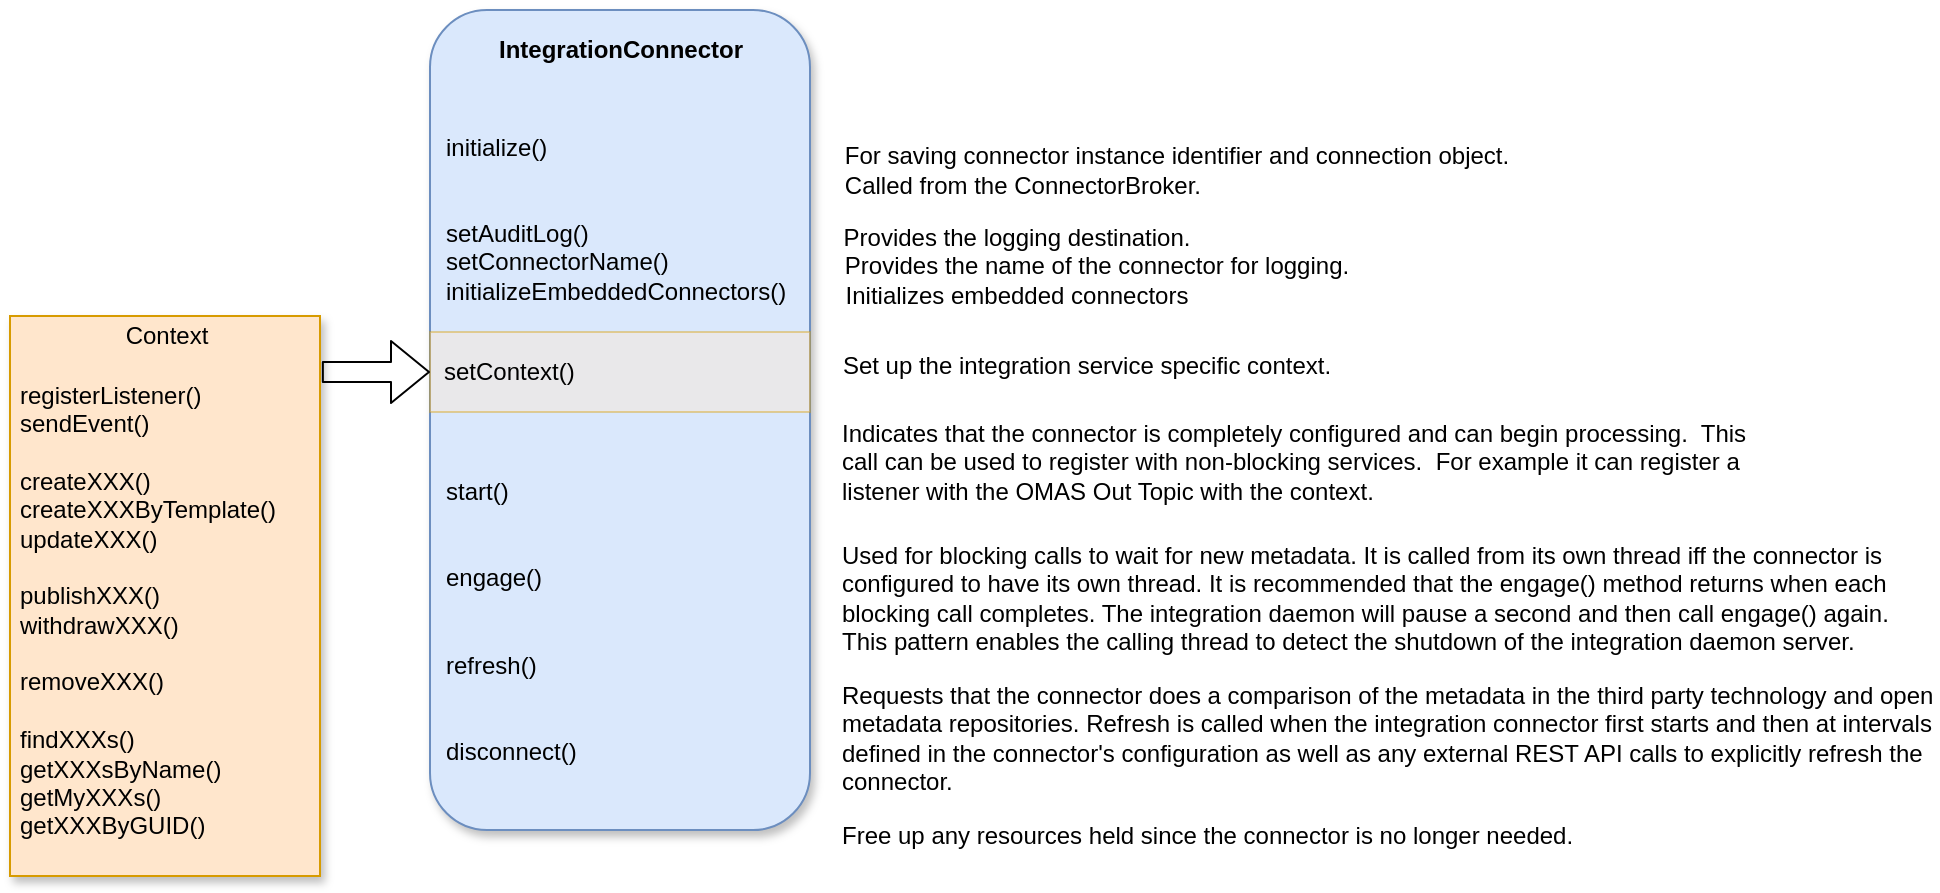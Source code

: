 <mxfile version="23.0.2" type="device" pages="5">
  <diagram id="64aDKeuYOhuSxBOflMIt" name="integration-connector">
    <mxGraphModel dx="1242" dy="823" grid="1" gridSize="10" guides="1" tooltips="1" connect="1" arrows="1" fold="1" page="1" pageScale="1" pageWidth="1169" pageHeight="827" math="0" shadow="0">
      <root>
        <mxCell id="YQMm9Tc21oN1GBCdeoTT-0" />
        <mxCell id="YQMm9Tc21oN1GBCdeoTT-1" parent="YQMm9Tc21oN1GBCdeoTT-0" />
        <mxCell id="YQMm9Tc21oN1GBCdeoTT-2" value="&lt;br&gt;&lt;br&gt;initialize()&lt;br&gt;&lt;br&gt;&lt;br&gt;setAuditLog()&lt;br&gt;setConnectorName()&lt;br&gt;initializeEmbeddedConnectors()&lt;br&gt;&lt;br&gt;&lt;br&gt;&lt;br&gt;&lt;br&gt;&lt;br&gt;&lt;br&gt;start()&lt;br&gt;&lt;br&gt;&lt;br&gt;engage()&lt;br&gt;&lt;br&gt;&lt;br&gt;refresh()&lt;br&gt;&lt;br&gt;&lt;br&gt;disconnect()" style="rounded=1;whiteSpace=wrap;html=1;align=left;perimeterSpacing=0;spacingLeft=6;fillColor=#dae8fc;strokeColor=#6c8ebf;shadow=1;" parent="YQMm9Tc21oN1GBCdeoTT-1" vertex="1">
          <mxGeometry x="240" y="120" width="190" height="410" as="geometry" />
        </mxCell>
        <mxCell id="YQMm9Tc21oN1GBCdeoTT-3" value="&lt;b&gt;IntegrationConnector&lt;/b&gt;" style="text;html=1;align=center;verticalAlign=middle;resizable=0;points=[];autosize=1;" parent="YQMm9Tc21oN1GBCdeoTT-1" vertex="1">
          <mxGeometry x="265" y="130" width="140" height="20" as="geometry" />
        </mxCell>
        <mxCell id="YQMm9Tc21oN1GBCdeoTT-6" value="Indicates that the connector is completely configured and can begin processing.&amp;nbsp; This call can be used to register with non-blocking services.&amp;nbsp; For example it can register a listener with the OMAS Out Topic with the context." style="text;whiteSpace=wrap;html=1;" parent="YQMm9Tc21oN1GBCdeoTT-1" vertex="1">
          <mxGeometry x="444" y="318" width="470" height="40" as="geometry" />
        </mxCell>
        <mxCell id="YQMm9Tc21oN1GBCdeoTT-7" value="For saving connector instance identifier and connection object.&lt;br&gt;&lt;div style=&quot;text-align: left&quot;&gt;&lt;span&gt;Called from the ConnectorBroker.&lt;/span&gt;&lt;/div&gt;" style="text;html=1;align=center;verticalAlign=middle;resizable=0;points=[];autosize=1;" parent="YQMm9Tc21oN1GBCdeoTT-1" vertex="1">
          <mxGeometry x="438" y="185" width="350" height="30" as="geometry" />
        </mxCell>
        <mxCell id="YQMm9Tc21oN1GBCdeoTT-8" value="Provides the logging destination." style="text;html=1;align=center;verticalAlign=middle;resizable=0;points=[];autosize=1;" parent="YQMm9Tc21oN1GBCdeoTT-1" vertex="1">
          <mxGeometry x="438" y="224" width="190" height="20" as="geometry" />
        </mxCell>
        <mxCell id="YQMm9Tc21oN1GBCdeoTT-9" value="Provides the name of the connector for logging." style="text;html=1;align=center;verticalAlign=middle;resizable=0;points=[];autosize=1;" parent="YQMm9Tc21oN1GBCdeoTT-1" vertex="1">
          <mxGeometry x="438" y="238" width="270" height="20" as="geometry" />
        </mxCell>
        <mxCell id="YQMm9Tc21oN1GBCdeoTT-11" value="Used for blocking calls to wait for new metadata.  It is called from its own thread iff the connector is configured to have its own thread.  It is recommended that the engage() method returns when each blocking call completes.  The integration daemon will pause a second and then call engage() again.  This pattern enables the calling thread to detect the shutdown of the integration daemon server." style="text;whiteSpace=wrap;html=1;" parent="YQMm9Tc21oN1GBCdeoTT-1" vertex="1">
          <mxGeometry x="444" y="379" width="550" height="70" as="geometry" />
        </mxCell>
        <mxCell id="YQMm9Tc21oN1GBCdeoTT-12" value="Free up any resources held since the connector is no longer needed." style="text;whiteSpace=wrap;html=1;" parent="YQMm9Tc21oN1GBCdeoTT-1" vertex="1">
          <mxGeometry x="444" y="519" width="400" height="30" as="geometry" />
        </mxCell>
        <mxCell id="YQMm9Tc21oN1GBCdeoTT-14" value="Requests that the connector does a comparison of the metadata in the third party technology and open metadata repositories. Refresh is called when the integration connector first starts and then at intervals defined in the connector&#39;s configuration as well as any external REST API calls to explicitly refresh the connector." style="text;whiteSpace=wrap;html=1;" parent="YQMm9Tc21oN1GBCdeoTT-1" vertex="1">
          <mxGeometry x="444" y="449" width="550" height="70" as="geometry" />
        </mxCell>
        <mxCell id="YQMm9Tc21oN1GBCdeoTT-15" value="Set up the integration service specific context." style="text;html=1;align=center;verticalAlign=middle;resizable=0;points=[];autosize=1;" parent="YQMm9Tc21oN1GBCdeoTT-1" vertex="1">
          <mxGeometry x="438" y="288" width="260" height="20" as="geometry" />
        </mxCell>
        <mxCell id="YQMm9Tc21oN1GBCdeoTT-16" value="setContext()" style="rounded=0;whiteSpace=wrap;html=1;fillColor=#ffe6cc;strokeColor=#d79b00;opacity=40;align=left;spacingLeft=5;" parent="YQMm9Tc21oN1GBCdeoTT-1" vertex="1">
          <mxGeometry x="240" y="281" width="190" height="40" as="geometry" />
        </mxCell>
        <mxCell id="YQMm9Tc21oN1GBCdeoTT-17" value="&lt;br&gt;registerListener()&lt;br&gt;sendEvent()&lt;br&gt;&lt;br&gt;createXXX()&lt;br&gt;createXXXByTemplate()&lt;br&gt;updateXXX()&lt;br&gt;&lt;br&gt;publishXXX()&lt;br&gt;withdrawXXX()&lt;br&gt;&lt;br&gt;removeXXX()&lt;br&gt;&lt;br&gt;findXXXs()&lt;br&gt;getXXXsByName()&lt;br&gt;getMyXXXs()&lt;br&gt;getXXXByGUID()" style="whiteSpace=wrap;html=1;align=left;fillColor=#ffe6cc;strokeColor=#d79b00;spacingLeft=3;shadow=1;" parent="YQMm9Tc21oN1GBCdeoTT-1" vertex="1">
          <mxGeometry x="30" y="273" width="155" height="280" as="geometry" />
        </mxCell>
        <mxCell id="NjhM_B7wD2fwzGD4Wnjn-0" value="Context" style="text;html=1;align=center;verticalAlign=middle;resizable=0;points=[];autosize=1;" parent="YQMm9Tc21oN1GBCdeoTT-1" vertex="1">
          <mxGeometry x="77.5" y="273" width="60" height="20" as="geometry" />
        </mxCell>
        <mxCell id="NjhM_B7wD2fwzGD4Wnjn-1" value="" style="shape=flexArrow;endArrow=classic;html=1;exitX=1.006;exitY=0.1;exitDx=0;exitDy=0;exitPerimeter=0;entryX=0;entryY=0.5;entryDx=0;entryDy=0;" parent="YQMm9Tc21oN1GBCdeoTT-1" source="YQMm9Tc21oN1GBCdeoTT-17" target="YQMm9Tc21oN1GBCdeoTT-16" edge="1">
          <mxGeometry width="50" height="50" relative="1" as="geometry">
            <mxPoint x="410" y="523" as="sourcePoint" />
            <mxPoint x="460" y="473" as="targetPoint" />
          </mxGeometry>
        </mxCell>
        <mxCell id="TD823NDiEud7Kh6_wdNZ-0" value="Initializes embedded connectors" style="text;html=1;align=center;verticalAlign=middle;resizable=0;points=[];autosize=1;" parent="YQMm9Tc21oN1GBCdeoTT-1" vertex="1">
          <mxGeometry x="438" y="253" width="190" height="20" as="geometry" />
        </mxCell>
      </root>
    </mxGraphModel>
  </diagram>
  <diagram id="_wFo67S1BkegfWECctjt" name="triggers">
    <mxGraphModel dx="1242" dy="823" grid="1" gridSize="10" guides="1" tooltips="1" connect="1" arrows="1" fold="1" page="1" pageScale="1" pageWidth="827" pageHeight="1169" math="0" shadow="0">
      <root>
        <mxCell id="nCIwcktfopYEeBUSfKqR-0" />
        <mxCell id="nCIwcktfopYEeBUSfKqR-1" parent="nCIwcktfopYEeBUSfKqR-0" />
        <mxCell id="nCIwcktfopYEeBUSfKqR-5" value="" style="edgeStyle=orthogonalEdgeStyle;rounded=0;orthogonalLoop=1;jettySize=auto;html=1;fillColor=#dae8fc;strokeColor=#6c8ebf;" parent="nCIwcktfopYEeBUSfKqR-1" source="nCIwcktfopYEeBUSfKqR-2" target="nCIwcktfopYEeBUSfKqR-4" edge="1">
          <mxGeometry relative="1" as="geometry" />
        </mxCell>
        <mxCell id="9Datq7JUQwxEr3rtLRhj-16" style="edgeStyle=orthogonalEdgeStyle;rounded=0;orthogonalLoop=1;jettySize=auto;html=1;exitX=0.75;exitY=1;exitDx=0;exitDy=0;entryX=0;entryY=0.5;entryDx=0;entryDy=0;fillColor=#dae8fc;strokeColor=#6c8ebf;" parent="nCIwcktfopYEeBUSfKqR-1" source="nCIwcktfopYEeBUSfKqR-2" target="nCIwcktfopYEeBUSfKqR-6" edge="1">
          <mxGeometry relative="1" as="geometry" />
        </mxCell>
        <mxCell id="nCIwcktfopYEeBUSfKqR-2" value="Connection" style="rounded=0;whiteSpace=wrap;html=1;fillColor=#dae8fc;strokeColor=#6c8ebf;" parent="nCIwcktfopYEeBUSfKqR-1" vertex="1">
          <mxGeometry x="160" y="130" width="120" height="60" as="geometry" />
        </mxCell>
        <mxCell id="nCIwcktfopYEeBUSfKqR-4" value="ConnectorType" style="rounded=0;whiteSpace=wrap;html=1;fillColor=#dae8fc;strokeColor=#6c8ebf;" parent="nCIwcktfopYEeBUSfKqR-1" vertex="1">
          <mxGeometry x="350" y="130" width="120" height="60" as="geometry" />
        </mxCell>
        <mxCell id="nCIwcktfopYEeBUSfKqR-6" value="Endpoint" style="rounded=0;whiteSpace=wrap;html=1;fillColor=#dae8fc;strokeColor=#6c8ebf;" parent="nCIwcktfopYEeBUSfKqR-1" vertex="1">
          <mxGeometry x="350" y="220" width="120" height="60" as="geometry" />
        </mxCell>
        <mxCell id="nCIwcktfopYEeBUSfKqR-8" value="Implementation of the&lt;br&gt;integration connector" style="text;html=1;align=center;verticalAlign=middle;resizable=0;points=[];autosize=1;strokeColor=none;" parent="nCIwcktfopYEeBUSfKqR-1" vertex="1">
          <mxGeometry x="480" y="145" width="130" height="30" as="geometry" />
        </mxCell>
        <mxCell id="nCIwcktfopYEeBUSfKqR-9" value="Location of the system&lt;br&gt;to catalog" style="text;html=1;align=center;verticalAlign=middle;resizable=0;points=[];autosize=1;strokeColor=none;" parent="nCIwcktfopYEeBUSfKqR-1" vertex="1">
          <mxGeometry x="475" y="230" width="140" height="30" as="geometry" />
        </mxCell>
        <mxCell id="nCIwcktfopYEeBUSfKqR-10" value="" style="edgeStyle=orthogonalEdgeStyle;rounded=0;orthogonalLoop=1;jettySize=auto;html=1;fillColor=#dae8fc;strokeColor=#6c8ebf;" parent="nCIwcktfopYEeBUSfKqR-1" source="nCIwcktfopYEeBUSfKqR-12" target="nCIwcktfopYEeBUSfKqR-13" edge="1">
          <mxGeometry relative="1" as="geometry" />
        </mxCell>
        <mxCell id="nCIwcktfopYEeBUSfKqR-12" value="Connection" style="rounded=0;whiteSpace=wrap;html=1;fillColor=#dae8fc;strokeColor=#6c8ebf;" parent="nCIwcktfopYEeBUSfKqR-1" vertex="1">
          <mxGeometry x="155" y="380" width="120" height="60" as="geometry" />
        </mxCell>
        <mxCell id="nCIwcktfopYEeBUSfKqR-13" value="ConnectorType" style="rounded=0;whiteSpace=wrap;html=1;fillColor=#dae8fc;strokeColor=#6c8ebf;" parent="nCIwcktfopYEeBUSfKqR-1" vertex="1">
          <mxGeometry x="345" y="380" width="120" height="60" as="geometry" />
        </mxCell>
        <mxCell id="nCIwcktfopYEeBUSfKqR-15" value="Implementation of the&lt;br&gt;integration connector" style="text;html=1;align=center;verticalAlign=middle;resizable=0;points=[];autosize=1;strokeColor=none;" parent="nCIwcktfopYEeBUSfKqR-1" vertex="1">
          <mxGeometry x="475" y="395" width="130" height="30" as="geometry" />
        </mxCell>
        <mxCell id="nCIwcktfopYEeBUSfKqR-17" value="Location is determined from the endpoints that are stored in open metadata.&lt;br&gt;&lt;br&gt;The connector registers a listener with the context and it listens for events&lt;br&gt;relating to endpoint of the appropriate values." style="text;html=1;align=center;verticalAlign=middle;resizable=0;points=[];autosize=1;strokeColor=none;" parent="nCIwcktfopYEeBUSfKqR-1" vertex="1">
          <mxGeometry x="160" y="470" width="420" height="60" as="geometry" />
        </mxCell>
        <mxCell id="nCIwcktfopYEeBUSfKqR-18" value="Two approaches to designing the connections for an integration connector&amp;nbsp;" style="text;html=1;align=center;verticalAlign=middle;resizable=0;points=[];autosize=1;strokeColor=none;" parent="nCIwcktfopYEeBUSfKqR-1" vertex="1">
          <mxGeometry x="120" y="50" width="410" height="20" as="geometry" />
        </mxCell>
        <mxCell id="nCIwcktfopYEeBUSfKqR-19" value="An integration connector can choose to support one of these patterns or switch&lt;br&gt;dynamically depending on the presence of the endpoint in the connector&#39;s configuration.&amp;nbsp;" style="text;html=1;align=center;verticalAlign=middle;resizable=0;points=[];autosize=1;strokeColor=none;" parent="nCIwcktfopYEeBUSfKqR-1" vertex="1">
          <mxGeometry x="160" y="585" width="490" height="30" as="geometry" />
        </mxCell>
        <mxCell id="nCIwcktfopYEeBUSfKqR-20" value="Used for a dedicated connector to a specific&lt;br&gt;third party technology deployment." style="text;html=1;align=center;verticalAlign=middle;resizable=0;points=[];autosize=1;strokeColor=none;" parent="nCIwcktfopYEeBUSfKqR-1" vertex="1">
          <mxGeometry x="690" y="145" width="250" height="30" as="geometry" />
        </mxCell>
        <mxCell id="nCIwcktfopYEeBUSfKqR-21" value="Used to catalog all instances&lt;br&gt;of a particular type of technology" style="text;html=1;align=center;verticalAlign=middle;resizable=0;points=[];autosize=1;strokeColor=none;" parent="nCIwcktfopYEeBUSfKqR-1" vertex="1">
          <mxGeometry x="710" y="395" width="190" height="30" as="geometry" />
        </mxCell>
        <mxCell id="YG-GUabA965zJLkEspPO-0" value="or both" style="text;html=1;align=center;verticalAlign=middle;resizable=0;points=[];autosize=1;strokeColor=none;fillColor=none;" parent="nCIwcktfopYEeBUSfKqR-1" vertex="1">
          <mxGeometry x="345" y="660" width="50" height="20" as="geometry" />
        </mxCell>
        <mxCell id="9Datq7JUQwxEr3rtLRhj-0" value="" style="edgeStyle=orthogonalEdgeStyle;rounded=0;orthogonalLoop=1;jettySize=auto;html=1;fillColor=#dae8fc;strokeColor=#6c8ebf;" parent="nCIwcktfopYEeBUSfKqR-1" source="9Datq7JUQwxEr3rtLRhj-2" target="9Datq7JUQwxEr3rtLRhj-3" edge="1">
          <mxGeometry relative="1" as="geometry" />
        </mxCell>
        <mxCell id="9Datq7JUQwxEr3rtLRhj-13" style="edgeStyle=orthogonalEdgeStyle;rounded=0;orthogonalLoop=1;jettySize=auto;html=1;exitX=0.5;exitY=1;exitDx=0;exitDy=0;entryX=0;entryY=0.5;entryDx=0;entryDy=0;fillColor=#dae8fc;strokeColor=#6c8ebf;" parent="nCIwcktfopYEeBUSfKqR-1" source="9Datq7JUQwxEr3rtLRhj-2" target="9Datq7JUQwxEr3rtLRhj-5" edge="1">
          <mxGeometry relative="1" as="geometry" />
        </mxCell>
        <mxCell id="9Datq7JUQwxEr3rtLRhj-2" value="VirtualConnection" style="rounded=0;whiteSpace=wrap;html=1;fillColor=#dae8fc;strokeColor=#6c8ebf;" parent="nCIwcktfopYEeBUSfKqR-1" vertex="1">
          <mxGeometry x="150" y="730" width="120" height="60" as="geometry" />
        </mxCell>
        <mxCell id="9Datq7JUQwxEr3rtLRhj-3" value="ConnectorType" style="rounded=0;whiteSpace=wrap;html=1;fillColor=#dae8fc;strokeColor=#6c8ebf;" parent="nCIwcktfopYEeBUSfKqR-1" vertex="1">
          <mxGeometry x="340" y="730" width="120" height="60" as="geometry" />
        </mxCell>
        <mxCell id="9Datq7JUQwxEr3rtLRhj-7" style="edgeStyle=orthogonalEdgeStyle;rounded=0;orthogonalLoop=1;jettySize=auto;html=1;exitX=0.5;exitY=1;exitDx=0;exitDy=0;entryX=0;entryY=0.5;entryDx=0;entryDy=0;fillColor=#dae8fc;strokeColor=#6c8ebf;" parent="nCIwcktfopYEeBUSfKqR-1" source="9Datq7JUQwxEr3rtLRhj-5" target="9Datq7JUQwxEr3rtLRhj-6" edge="1">
          <mxGeometry relative="1" as="geometry" />
        </mxCell>
        <mxCell id="9Datq7JUQwxEr3rtLRhj-11" style="edgeStyle=orthogonalEdgeStyle;rounded=0;orthogonalLoop=1;jettySize=auto;html=1;entryX=0;entryY=0.5;entryDx=0;entryDy=0;dashed=1;fillColor=#dae8fc;strokeColor=#6c8ebf;" parent="nCIwcktfopYEeBUSfKqR-1" source="9Datq7JUQwxEr3rtLRhj-5" target="9Datq7JUQwxEr3rtLRhj-10" edge="1">
          <mxGeometry relative="1" as="geometry" />
        </mxCell>
        <mxCell id="9Datq7JUQwxEr3rtLRhj-5" value="Embedded&lt;br&gt;Connections" style="rounded=0;whiteSpace=wrap;html=1;fillColor=#dae8fc;strokeColor=#6c8ebf;" parent="nCIwcktfopYEeBUSfKqR-1" vertex="1">
          <mxGeometry x="340" y="820" width="120" height="60" as="geometry" />
        </mxCell>
        <mxCell id="9Datq7JUQwxEr3rtLRhj-8" style="edgeStyle=orthogonalEdgeStyle;rounded=0;orthogonalLoop=1;jettySize=auto;html=1;dashed=1;fillColor=#dae8fc;strokeColor=#6c8ebf;" parent="nCIwcktfopYEeBUSfKqR-1" source="9Datq7JUQwxEr3rtLRhj-6" edge="1">
          <mxGeometry relative="1" as="geometry">
            <mxPoint x="630" y="950" as="targetPoint" />
          </mxGeometry>
        </mxCell>
        <mxCell id="9Datq7JUQwxEr3rtLRhj-6" value="Connection" style="rounded=0;whiteSpace=wrap;html=1;fillColor=#dae8fc;strokeColor=#6c8ebf;" parent="nCIwcktfopYEeBUSfKqR-1" vertex="1">
          <mxGeometry x="460" y="920" width="120" height="60" as="geometry" />
        </mxCell>
        <mxCell id="9Datq7JUQwxEr3rtLRhj-9" style="edgeStyle=orthogonalEdgeStyle;rounded=0;orthogonalLoop=1;jettySize=auto;html=1;dashed=1;fillColor=#dae8fc;strokeColor=#6c8ebf;" parent="nCIwcktfopYEeBUSfKqR-1" source="9Datq7JUQwxEr3rtLRhj-10" edge="1">
          <mxGeometry relative="1" as="geometry">
            <mxPoint x="630" y="1030" as="targetPoint" />
          </mxGeometry>
        </mxCell>
        <mxCell id="9Datq7JUQwxEr3rtLRhj-10" value="Connection" style="rounded=0;whiteSpace=wrap;html=1;fillColor=#dae8fc;strokeColor=#6c8ebf;" parent="nCIwcktfopYEeBUSfKqR-1" vertex="1">
          <mxGeometry x="460" y="1000" width="120" height="60" as="geometry" />
        </mxCell>
        <mxCell id="9Datq7JUQwxEr3rtLRhj-17" value="Implementation of the&lt;br&gt;integration connector" style="text;html=1;align=center;verticalAlign=middle;resizable=0;points=[];autosize=1;strokeColor=none;" parent="nCIwcktfopYEeBUSfKqR-1" vertex="1">
          <mxGeometry x="485" y="740" width="130" height="30" as="geometry" />
        </mxCell>
        <mxCell id="9Datq7JUQwxEr3rtLRhj-18" value="Connection for&lt;br&gt;third party technology" style="text;html=1;align=left;verticalAlign=middle;resizable=0;points=[];autosize=1;strokeColor=none;" parent="nCIwcktfopYEeBUSfKqR-1" vertex="1">
          <mxGeometry x="650" y="935" width="130" height="30" as="geometry" />
        </mxCell>
        <mxCell id="9Datq7JUQwxEr3rtLRhj-19" value="Connection for&lt;br&gt;third party technology" style="text;html=1;align=left;verticalAlign=middle;resizable=0;points=[];autosize=1;strokeColor=none;" parent="nCIwcktfopYEeBUSfKqR-1" vertex="1">
          <mxGeometry x="650" y="1015" width="130" height="30" as="geometry" />
        </mxCell>
      </root>
    </mxGraphModel>
  </diagram>
  <diagram id="1xcrWiGMLWpjkEZGx5wN" name="testing">
    <mxGraphModel dx="1242" dy="823" grid="1" gridSize="10" guides="1" tooltips="1" connect="1" arrows="1" fold="1" page="1" pageScale="1" pageWidth="827" pageHeight="1169" math="0" shadow="0">
      <root>
        <mxCell id="-SMCdCPPHjNISm7qPnxs-0" />
        <mxCell id="-SMCdCPPHjNISm7qPnxs-1" parent="-SMCdCPPHjNISm7qPnxs-0" />
        <mxCell id="-SMCdCPPHjNISm7qPnxs-2" value="OMAG Server Platform" style="rounded=0;whiteSpace=wrap;html=1;verticalAlign=top;fillColor=#dae8fc;strokeColor=#6c8ebf;" parent="-SMCdCPPHjNISm7qPnxs-1" vertex="1">
          <mxGeometry x="310" y="130" width="530" height="250" as="geometry" />
        </mxCell>
        <mxCell id="-SMCdCPPHjNISm7qPnxs-4" value="Metadata Access Store" style="rounded=0;whiteSpace=wrap;html=1;fillColor=#ffe6cc;strokeColor=#d79b00;verticalAlign=top;" parent="-SMCdCPPHjNISm7qPnxs-1" vertex="1">
          <mxGeometry x="667" y="171.5" width="160" height="185" as="geometry" />
        </mxCell>
        <mxCell id="-SMCdCPPHjNISm7qPnxs-5" value="Integration Daemon" style="rounded=0;whiteSpace=wrap;html=1;fillColor=#ffe6cc;strokeColor=#d79b00;verticalAlign=top;" parent="-SMCdCPPHjNISm7qPnxs-1" vertex="1">
          <mxGeometry x="330" y="170" width="231" height="198" as="geometry" />
        </mxCell>
        <mxCell id="-SMCdCPPHjNISm7qPnxs-7" value="Integration Service" style="rounded=0;whiteSpace=wrap;html=1;verticalAlign=top;fillColor=#d5e8d4;strokeColor=#82b366;" parent="-SMCdCPPHjNISm7qPnxs-1" vertex="1">
          <mxGeometry x="349" y="210" width="201" height="140" as="geometry" />
        </mxCell>
        <mxCell id="-SMCdCPPHjNISm7qPnxs-26" style="edgeStyle=orthogonalEdgeStyle;rounded=0;orthogonalLoop=1;jettySize=auto;html=1;exitX=0;exitY=0.75;exitDx=0;exitDy=0;entryX=0.75;entryY=0;entryDx=0;entryDy=0;" parent="-SMCdCPPHjNISm7qPnxs-1" source="-SMCdCPPHjNISm7qPnxs-9" target="-SMCdCPPHjNISm7qPnxs-25" edge="1">
          <mxGeometry relative="1" as="geometry" />
        </mxCell>
        <mxCell id="-SMCdCPPHjNISm7qPnxs-9" value="Partner OMAS" style="rounded=0;whiteSpace=wrap;html=1;fillColor=#d5e8d4;strokeColor=#82b366;" parent="-SMCdCPPHjNISm7qPnxs-1" vertex="1">
          <mxGeometry x="687" y="201.5" width="120" height="60" as="geometry" />
        </mxCell>
        <mxCell id="-SMCdCPPHjNISm7qPnxs-10" style="edgeStyle=orthogonalEdgeStyle;rounded=0;orthogonalLoop=1;jettySize=auto;html=1;exitX=0.5;exitY=0;exitDx=0;exitDy=0;entryX=0.5;entryY=1;entryDx=0;entryDy=0;" parent="-SMCdCPPHjNISm7qPnxs-1" source="-SMCdCPPHjNISm7qPnxs-11" target="-SMCdCPPHjNISm7qPnxs-9" edge="1">
          <mxGeometry relative="1" as="geometry" />
        </mxCell>
        <mxCell id="-SMCdCPPHjNISm7qPnxs-35" style="edgeStyle=orthogonalEdgeStyle;rounded=0;orthogonalLoop=1;jettySize=auto;html=1;startArrow=classic;startFill=1;" parent="-SMCdCPPHjNISm7qPnxs-1" source="-SMCdCPPHjNISm7qPnxs-11" target="-SMCdCPPHjNISm7qPnxs-34" edge="1">
          <mxGeometry relative="1" as="geometry" />
        </mxCell>
        <mxCell id="-SMCdCPPHjNISm7qPnxs-11" value="OMRS" style="rounded=0;whiteSpace=wrap;html=1;fillColor=#d5e8d4;strokeColor=#82b366;" parent="-SMCdCPPHjNISm7qPnxs-1" vertex="1">
          <mxGeometry x="687" y="286.5" width="120" height="60" as="geometry" />
        </mxCell>
        <mxCell id="-SMCdCPPHjNISm7qPnxs-27" style="edgeStyle=orthogonalEdgeStyle;rounded=0;orthogonalLoop=1;jettySize=auto;html=1;exitX=1;exitY=0.25;exitDx=0;exitDy=0;entryX=0;entryY=0.25;entryDx=0;entryDy=0;" parent="-SMCdCPPHjNISm7qPnxs-1" source="-SMCdCPPHjNISm7qPnxs-28" target="-SMCdCPPHjNISm7qPnxs-9" edge="1">
          <mxGeometry relative="1" as="geometry" />
        </mxCell>
        <mxCell id="-SMCdCPPHjNISm7qPnxs-29" style="edgeStyle=orthogonalEdgeStyle;rounded=0;orthogonalLoop=1;jettySize=auto;html=1;exitX=1;exitY=0.25;exitDx=0;exitDy=0;entryX=0;entryY=0.25;entryDx=0;entryDy=0;" parent="-SMCdCPPHjNISm7qPnxs-1" source="-SMCdCPPHjNISm7qPnxs-19" target="-SMCdCPPHjNISm7qPnxs-28" edge="1">
          <mxGeometry relative="1" as="geometry" />
        </mxCell>
        <mxCell id="-SMCdCPPHjNISm7qPnxs-19" value="Your Integration Connector" style="rounded=0;whiteSpace=wrap;html=1;fillColor=#e1d5e7;strokeColor=#9673a6;" parent="-SMCdCPPHjNISm7qPnxs-1" vertex="1">
          <mxGeometry x="370" y="250" width="120" height="60" as="geometry" />
        </mxCell>
        <mxCell id="-SMCdCPPHjNISm7qPnxs-23" value="" style="rounded=0;whiteSpace=wrap;html=1;fillColor=#d5e8d4;strokeColor=#82b366;" parent="-SMCdCPPHjNISm7qPnxs-1" vertex="1">
          <mxGeometry x="561" y="400" width="120" height="60" as="geometry" />
        </mxCell>
        <mxCell id="-SMCdCPPHjNISm7qPnxs-24" style="edgeStyle=orthogonalEdgeStyle;rounded=0;orthogonalLoop=1;jettySize=auto;html=1;exitX=0.25;exitY=0;exitDx=0;exitDy=0;entryX=1;entryY=0.75;entryDx=0;entryDy=0;" parent="-SMCdCPPHjNISm7qPnxs-1" source="-SMCdCPPHjNISm7qPnxs-25" target="-SMCdCPPHjNISm7qPnxs-28" edge="1">
          <mxGeometry relative="1" as="geometry" />
        </mxCell>
        <mxCell id="-SMCdCPPHjNISm7qPnxs-25" value="Partner OMAS&lt;br&gt;Out Topic" style="rounded=0;whiteSpace=wrap;html=1;" parent="-SMCdCPPHjNISm7qPnxs-1" vertex="1">
          <mxGeometry x="576" y="400" width="90" height="50" as="geometry" />
        </mxCell>
        <mxCell id="-SMCdCPPHjNISm7qPnxs-30" style="edgeStyle=orthogonalEdgeStyle;rounded=0;orthogonalLoop=1;jettySize=auto;html=1;exitX=0;exitY=0.75;exitDx=0;exitDy=0;entryX=1;entryY=0.75;entryDx=0;entryDy=0;" parent="-SMCdCPPHjNISm7qPnxs-1" source="-SMCdCPPHjNISm7qPnxs-28" target="-SMCdCPPHjNISm7qPnxs-19" edge="1">
          <mxGeometry relative="1" as="geometry" />
        </mxCell>
        <mxCell id="-SMCdCPPHjNISm7qPnxs-28" value="Context" style="rounded=0;whiteSpace=wrap;html=1;horizontal=0;" parent="-SMCdCPPHjNISm7qPnxs-1" vertex="1">
          <mxGeometry x="510" y="250" width="40" height="60" as="geometry" />
        </mxCell>
        <mxCell id="-SMCdCPPHjNISm7qPnxs-32" style="edgeStyle=orthogonalEdgeStyle;rounded=0;orthogonalLoop=1;jettySize=auto;html=1;startArrow=classic;startFill=1;" parent="-SMCdCPPHjNISm7qPnxs-1" source="-SMCdCPPHjNISm7qPnxs-31" target="-SMCdCPPHjNISm7qPnxs-19" edge="1">
          <mxGeometry relative="1" as="geometry" />
        </mxCell>
        <mxCell id="-SMCdCPPHjNISm7qPnxs-31" value="Third Party&lt;br&gt;Technology" style="rounded=0;whiteSpace=wrap;html=1;fillColor=#bac8d3;strokeColor=#23445d;" parent="-SMCdCPPHjNISm7qPnxs-1" vertex="1">
          <mxGeometry x="130" y="250" width="120" height="60" as="geometry" />
        </mxCell>
        <mxCell id="-SMCdCPPHjNISm7qPnxs-34" value="" style="shape=cylinder3;whiteSpace=wrap;html=1;boundedLbl=1;backgroundOutline=1;size=4;fillColor=#d5e8d4;strokeColor=#82b366;" parent="-SMCdCPPHjNISm7qPnxs-1" vertex="1">
          <mxGeometry x="700.5" y="400" width="93" height="50" as="geometry" />
        </mxCell>
        <mxCell id="-SMCdCPPHjNISm7qPnxs-36" value="Metadata&lt;br&gt;Repository" style="text;html=1;align=center;verticalAlign=middle;resizable=0;points=[];autosize=1;strokeColor=none;fillColor=none;" parent="-SMCdCPPHjNISm7qPnxs-1" vertex="1">
          <mxGeometry x="713.5" y="413" width="70" height="30" as="geometry" />
        </mxCell>
      </root>
    </mxGraphModel>
  </diagram>
  <diagram id="W4OjqgAEqkBr0bmLhlXv" name="metadata-flows">
    <mxGraphModel dx="1242" dy="823" grid="1" gridSize="10" guides="1" tooltips="1" connect="1" arrows="1" fold="1" page="1" pageScale="1" pageWidth="827" pageHeight="1169" math="0" shadow="0">
      <root>
        <mxCell id="w4QhFiXvqgjgHcwQtoQx-0" />
        <mxCell id="w4QhFiXvqgjgHcwQtoQx-1" parent="w4QhFiXvqgjgHcwQtoQx-0" />
        <mxCell id="w4QhFiXvqgjgHcwQtoQx-2" value="Integration Connector" style="rounded=0;whiteSpace=wrap;html=1;verticalAlign=top;fillColor=#bac8d3;strokeColor=#23445d;" parent="w4QhFiXvqgjgHcwQtoQx-1" vertex="1">
          <mxGeometry x="280" y="130" width="210" height="340" as="geometry" />
        </mxCell>
        <mxCell id="w4QhFiXvqgjgHcwQtoQx-3" value="Third Party Technology" style="rounded=0;whiteSpace=wrap;html=1;verticalAlign=top;fillColor=#fad7ac;strokeColor=#b46504;" parent="w4QhFiXvqgjgHcwQtoQx-1" vertex="1">
          <mxGeometry y="130" width="150" height="340" as="geometry" />
        </mxCell>
        <mxCell id="w4QhFiXvqgjgHcwQtoQx-4" value="Context" style="rounded=0;whiteSpace=wrap;html=1;verticalAlign=top;fillColor=#b0e3e6;strokeColor=#0e8088;" parent="w4QhFiXvqgjgHcwQtoQx-1" vertex="1">
          <mxGeometry x="630" y="130" width="150" height="340" as="geometry" />
        </mxCell>
        <mxCell id="w4QhFiXvqgjgHcwQtoQx-5" value="" style="shape=flexArrow;endArrow=classic;html=1;rounded=0;entryX=1;entryY=0.206;entryDx=0;entryDy=0;exitX=0;exitY=0.25;exitDx=0;exitDy=0;entryPerimeter=0;" parent="w4QhFiXvqgjgHcwQtoQx-1" edge="1">
          <mxGeometry width="50" height="50" relative="1" as="geometry">
            <mxPoint x="280" y="206" as="sourcePoint" />
            <mxPoint x="150" y="205.04" as="targetPoint" />
          </mxGeometry>
        </mxCell>
        <mxCell id="w4QhFiXvqgjgHcwQtoQx-6" value="retrieve each element &lt;br&gt;catalogued in&lt;br&gt;third party technology" style="text;html=1;align=center;verticalAlign=middle;resizable=0;points=[];autosize=1;strokeColor=none;fillColor=none;" parent="w4QhFiXvqgjgHcwQtoQx-1" vertex="1">
          <mxGeometry x="152" y="139" width="130" height="50" as="geometry" />
        </mxCell>
        <mxCell id="w4QhFiXvqgjgHcwQtoQx-7" value="" style="shape=flexArrow;endArrow=classic;html=1;rounded=0;entryX=0.005;entryY=0.365;entryDx=0;entryDy=0;exitX=0.995;exitY=0.365;exitDx=0;exitDy=0;exitPerimeter=0;entryPerimeter=0;" parent="w4QhFiXvqgjgHcwQtoQx-1" edge="1">
          <mxGeometry width="50" height="50" relative="1" as="geometry">
            <mxPoint x="488.95" y="224.1" as="sourcePoint" />
            <mxPoint x="630.75" y="224.1" as="targetPoint" />
          </mxGeometry>
        </mxCell>
        <mxCell id="w4QhFiXvqgjgHcwQtoQx-8" value="retrieve&lt;br&gt;equivalent element" style="text;html=1;align=center;verticalAlign=middle;resizable=0;points=[];autosize=1;strokeColor=none;fillColor=none;" parent="w4QhFiXvqgjgHcwQtoQx-1" vertex="1">
          <mxGeometry x="490" y="180" width="120" height="30" as="geometry" />
        </mxCell>
        <mxCell id="w4QhFiXvqgjgHcwQtoQx-9" value="Compare" style="text;html=1;align=center;verticalAlign=middle;resizable=0;points=[];autosize=1;strokeColor=none;fillColor=none;" parent="w4QhFiXvqgjgHcwQtoQx-1" vertex="1">
          <mxGeometry x="355" y="230" width="60" height="20" as="geometry" />
        </mxCell>
        <mxCell id="w4QhFiXvqgjgHcwQtoQx-10" value="" style="shape=flexArrow;endArrow=classic;html=1;rounded=0;entryX=0.005;entryY=0.365;entryDx=0;entryDy=0;exitX=0.995;exitY=0.365;exitDx=0;exitDy=0;exitPerimeter=0;entryPerimeter=0;" parent="w4QhFiXvqgjgHcwQtoQx-1" edge="1">
          <mxGeometry width="50" height="50" relative="1" as="geometry">
            <mxPoint x="490.0" y="284.1" as="sourcePoint" />
            <mxPoint x="631.8" y="284.1" as="targetPoint" />
          </mxGeometry>
        </mxCell>
        <mxCell id="w4QhFiXvqgjgHcwQtoQx-11" value="create or update&lt;br&gt;&amp;nbsp;element as needed" style="text;html=1;align=center;verticalAlign=middle;resizable=0;points=[];autosize=1;strokeColor=none;fillColor=none;" parent="w4QhFiXvqgjgHcwQtoQx-1" vertex="1">
          <mxGeometry x="491.05" y="240" width="120" height="30" as="geometry" />
        </mxCell>
        <mxCell id="w4QhFiXvqgjgHcwQtoQx-12" value="Sweep 1" style="text;html=1;align=center;verticalAlign=middle;resizable=0;points=[];autosize=1;strokeColor=none;fillColor=none;fontStyle=5" parent="w4QhFiXvqgjgHcwQtoQx-1" vertex="1">
          <mxGeometry x="280" y="160" width="60" height="20" as="geometry" />
        </mxCell>
        <mxCell id="w4QhFiXvqgjgHcwQtoQx-13" value="retrieve elements&lt;br&gt;catalogued for &lt;br&gt;third party technology" style="text;html=1;align=center;verticalAlign=middle;resizable=0;points=[];autosize=1;strokeColor=none;fillColor=none;" parent="w4QhFiXvqgjgHcwQtoQx-1" vertex="1">
          <mxGeometry x="485" y="300" width="130" height="50" as="geometry" />
        </mxCell>
        <mxCell id="w4QhFiXvqgjgHcwQtoQx-14" value="Sweep 2" style="text;html=1;align=center;verticalAlign=middle;resizable=0;points=[];autosize=1;strokeColor=none;fillColor=none;fontStyle=5" parent="w4QhFiXvqgjgHcwQtoQx-1" vertex="1">
          <mxGeometry x="280" y="300" width="60" height="20" as="geometry" />
        </mxCell>
        <mxCell id="w4QhFiXvqgjgHcwQtoQx-15" value="" style="shape=flexArrow;endArrow=classic;html=1;rounded=0;entryX=0.005;entryY=0.365;entryDx=0;entryDy=0;exitX=0.995;exitY=0.365;exitDx=0;exitDy=0;exitPerimeter=0;entryPerimeter=0;" parent="w4QhFiXvqgjgHcwQtoQx-1" edge="1">
          <mxGeometry width="50" height="50" relative="1" as="geometry">
            <mxPoint x="490" y="359.5" as="sourcePoint" />
            <mxPoint x="631.8" y="359.5" as="targetPoint" />
          </mxGeometry>
        </mxCell>
        <mxCell id="w4QhFiXvqgjgHcwQtoQx-16" value="" style="shape=flexArrow;endArrow=classic;html=1;rounded=0;entryX=1;entryY=0.75;entryDx=0;entryDy=0;" parent="w4QhFiXvqgjgHcwQtoQx-1" target="w4QhFiXvqgjgHcwQtoQx-3" edge="1">
          <mxGeometry width="50" height="50" relative="1" as="geometry">
            <mxPoint x="280" y="385" as="sourcePoint" />
            <mxPoint x="170" y="383" as="targetPoint" />
          </mxGeometry>
        </mxCell>
        <mxCell id="w4QhFiXvqgjgHcwQtoQx-17" value="retrieve equivalent&lt;br&gt;element" style="text;html=1;align=center;verticalAlign=middle;resizable=0;points=[];autosize=1;strokeColor=none;fillColor=none;" parent="w4QhFiXvqgjgHcwQtoQx-1" vertex="1">
          <mxGeometry x="162" y="346" width="110" height="30" as="geometry" />
        </mxCell>
        <mxCell id="w4QhFiXvqgjgHcwQtoQx-19" value="delete elements&lt;br&gt;no longer defined in&lt;br&gt;third party technology" style="text;html=1;align=center;verticalAlign=middle;resizable=0;points=[];autosize=1;strokeColor=none;fillColor=none;" parent="w4QhFiXvqgjgHcwQtoQx-1" vertex="1">
          <mxGeometry x="490" y="376" width="130" height="50" as="geometry" />
        </mxCell>
        <mxCell id="w4QhFiXvqgjgHcwQtoQx-20" value="" style="shape=flexArrow;endArrow=classic;html=1;rounded=0;entryX=0.005;entryY=0.365;entryDx=0;entryDy=0;exitX=0.995;exitY=0.365;exitDx=0;exitDy=0;exitPerimeter=0;entryPerimeter=0;" parent="w4QhFiXvqgjgHcwQtoQx-1" edge="1">
          <mxGeometry width="50" height="50" relative="1" as="geometry">
            <mxPoint x="489.2" y="437.5" as="sourcePoint" />
            <mxPoint x="631" y="437.5" as="targetPoint" />
          </mxGeometry>
        </mxCell>
        <mxCell id="SkTFu_D7OCyr_KyEqBK_-0" value="Metadata source" style="text;html=1;align=center;verticalAlign=middle;resizable=0;points=[];autosize=1;strokeColor=none;fillColor=none;" parent="w4QhFiXvqgjgHcwQtoQx-1" vertex="1">
          <mxGeometry x="20" y="100" width="100" height="20" as="geometry" />
        </mxCell>
        <mxCell id="SkTFu_D7OCyr_KyEqBK_-1" value="Integration Connector" style="rounded=0;whiteSpace=wrap;html=1;verticalAlign=top;fillColor=#bac8d3;strokeColor=#23445d;" parent="w4QhFiXvqgjgHcwQtoQx-1" vertex="1">
          <mxGeometry x="280" y="590" width="210" height="340" as="geometry" />
        </mxCell>
        <mxCell id="SkTFu_D7OCyr_KyEqBK_-2" value="Third Party Technology" style="rounded=0;whiteSpace=wrap;html=1;verticalAlign=top;fillColor=#fad7ac;strokeColor=#b46504;" parent="w4QhFiXvqgjgHcwQtoQx-1" vertex="1">
          <mxGeometry y="590" width="150" height="340" as="geometry" />
        </mxCell>
        <mxCell id="SkTFu_D7OCyr_KyEqBK_-3" value="Context" style="rounded=0;whiteSpace=wrap;html=1;verticalAlign=top;fillColor=#b0e3e6;strokeColor=#0e8088;" parent="w4QhFiXvqgjgHcwQtoQx-1" vertex="1">
          <mxGeometry x="630" y="590" width="150" height="340" as="geometry" />
        </mxCell>
        <mxCell id="SkTFu_D7OCyr_KyEqBK_-4" value="" style="shape=flexArrow;endArrow=classic;html=1;rounded=0;entryX=1;entryY=0.209;entryDx=0;entryDy=0;exitX=0;exitY=0.25;exitDx=0;exitDy=0;entryPerimeter=0;" parent="w4QhFiXvqgjgHcwQtoQx-1" target="SkTFu_D7OCyr_KyEqBK_-2" edge="1">
          <mxGeometry width="50" height="50" relative="1" as="geometry">
            <mxPoint x="280" y="661" as="sourcePoint" />
            <mxPoint x="170" y="661" as="targetPoint" />
          </mxGeometry>
        </mxCell>
        <mxCell id="SkTFu_D7OCyr_KyEqBK_-5" value="retrieve each element&lt;br&gt;catalogued in&lt;br&gt;open metadata" style="text;html=1;align=center;verticalAlign=middle;resizable=0;points=[];autosize=1;strokeColor=none;fillColor=none;" parent="w4QhFiXvqgjgHcwQtoQx-1" vertex="1">
          <mxGeometry x="489" y="597" width="130" height="50" as="geometry" />
        </mxCell>
        <mxCell id="SkTFu_D7OCyr_KyEqBK_-6" value="" style="shape=flexArrow;endArrow=classic;html=1;rounded=0;entryX=0.005;entryY=0.365;entryDx=0;entryDy=0;exitX=0.995;exitY=0.365;exitDx=0;exitDy=0;exitPerimeter=0;entryPerimeter=0;" parent="w4QhFiXvqgjgHcwQtoQx-1" edge="1">
          <mxGeometry width="50" height="50" relative="1" as="geometry">
            <mxPoint x="488.95" y="652.1" as="sourcePoint" />
            <mxPoint x="630.75" y="652.1" as="targetPoint" />
          </mxGeometry>
        </mxCell>
        <mxCell id="SkTFu_D7OCyr_KyEqBK_-8" value="Compare" style="text;html=1;align=center;verticalAlign=middle;resizable=0;points=[];autosize=1;strokeColor=none;fillColor=none;" parent="w4QhFiXvqgjgHcwQtoQx-1" vertex="1">
          <mxGeometry x="355" y="675" width="60" height="20" as="geometry" />
        </mxCell>
        <mxCell id="SkTFu_D7OCyr_KyEqBK_-10" value="create or update&lt;br&gt;&amp;nbsp;element as needed" style="text;html=1;align=center;verticalAlign=middle;resizable=0;points=[];autosize=1;strokeColor=none;fillColor=none;" parent="w4QhFiXvqgjgHcwQtoQx-1" vertex="1">
          <mxGeometry x="165" y="670" width="120" height="30" as="geometry" />
        </mxCell>
        <mxCell id="SkTFu_D7OCyr_KyEqBK_-11" value="Sweep 1" style="text;html=1;align=center;verticalAlign=middle;resizable=0;points=[];autosize=1;strokeColor=none;fillColor=none;fontStyle=5" parent="w4QhFiXvqgjgHcwQtoQx-1" vertex="1">
          <mxGeometry x="280" y="620" width="60" height="20" as="geometry" />
        </mxCell>
        <mxCell id="SkTFu_D7OCyr_KyEqBK_-12" value="retrieve elements&lt;br&gt;catalogued on&lt;br&gt;third party technology" style="text;html=1;align=center;verticalAlign=middle;resizable=0;points=[];autosize=1;strokeColor=none;fillColor=none;" parent="w4QhFiXvqgjgHcwQtoQx-1" vertex="1">
          <mxGeometry x="155" y="750" width="130" height="50" as="geometry" />
        </mxCell>
        <mxCell id="SkTFu_D7OCyr_KyEqBK_-13" value="Sweep 2" style="text;html=1;align=center;verticalAlign=middle;resizable=0;points=[];autosize=1;strokeColor=none;fillColor=none;fontStyle=5" parent="w4QhFiXvqgjgHcwQtoQx-1" vertex="1">
          <mxGeometry x="280" y="740" width="60" height="20" as="geometry" />
        </mxCell>
        <mxCell id="SkTFu_D7OCyr_KyEqBK_-14" value="" style="shape=flexArrow;endArrow=classic;html=1;rounded=0;entryX=0.005;entryY=0.365;entryDx=0;entryDy=0;exitX=0.995;exitY=0.365;exitDx=0;exitDy=0;exitPerimeter=0;entryPerimeter=0;" parent="w4QhFiXvqgjgHcwQtoQx-1" edge="1">
          <mxGeometry width="50" height="50" relative="1" as="geometry">
            <mxPoint x="490" y="844.5" as="sourcePoint" />
            <mxPoint x="631.8" y="844.5" as="targetPoint" />
          </mxGeometry>
        </mxCell>
        <mxCell id="SkTFu_D7OCyr_KyEqBK_-16" value="retrieve equivalent&lt;br&gt;element" style="text;html=1;align=center;verticalAlign=middle;resizable=0;points=[];autosize=1;strokeColor=none;fillColor=none;" parent="w4QhFiXvqgjgHcwQtoQx-1" vertex="1">
          <mxGeometry x="165" y="621" width="110" height="30" as="geometry" />
        </mxCell>
        <mxCell id="SkTFu_D7OCyr_KyEqBK_-17" value="delete elements&lt;br&gt;no longer defined in&lt;br&gt;open metadata" style="text;html=1;align=center;verticalAlign=middle;resizable=0;points=[];autosize=1;strokeColor=none;fillColor=none;" parent="w4QhFiXvqgjgHcwQtoQx-1" vertex="1">
          <mxGeometry x="157" y="830" width="120" height="50" as="geometry" />
        </mxCell>
        <mxCell id="SkTFu_D7OCyr_KyEqBK_-19" value="Metadata destination" style="text;html=1;align=center;verticalAlign=middle;resizable=0;points=[];autosize=1;strokeColor=none;fillColor=none;" parent="w4QhFiXvqgjgHcwQtoQx-1" vertex="1">
          <mxGeometry x="10" y="560" width="130" height="20" as="geometry" />
        </mxCell>
        <mxCell id="SkTFu_D7OCyr_KyEqBK_-21" value="" style="shape=flexArrow;endArrow=classic;html=1;rounded=0;exitX=0;exitY=0.25;exitDx=0;exitDy=0;" parent="w4QhFiXvqgjgHcwQtoQx-1" edge="1">
          <mxGeometry width="50" height="50" relative="1" as="geometry">
            <mxPoint x="280" y="709.5" as="sourcePoint" />
            <mxPoint x="150" y="710" as="targetPoint" />
          </mxGeometry>
        </mxCell>
        <mxCell id="SkTFu_D7OCyr_KyEqBK_-22" value="" style="shape=flexArrow;endArrow=classic;html=1;rounded=0;exitX=0;exitY=0.25;exitDx=0;exitDy=0;" parent="w4QhFiXvqgjgHcwQtoQx-1" edge="1">
          <mxGeometry width="50" height="50" relative="1" as="geometry">
            <mxPoint x="280" y="812" as="sourcePoint" />
            <mxPoint x="150" y="812.5" as="targetPoint" />
          </mxGeometry>
        </mxCell>
        <mxCell id="SkTFu_D7OCyr_KyEqBK_-23" value="retrieve&lt;br&gt;equivalent element" style="text;html=1;align=center;verticalAlign=middle;resizable=0;points=[];autosize=1;strokeColor=none;fillColor=none;" parent="w4QhFiXvqgjgHcwQtoQx-1" vertex="1">
          <mxGeometry x="495" y="805" width="120" height="30" as="geometry" />
        </mxCell>
        <mxCell id="SkTFu_D7OCyr_KyEqBK_-24" value="" style="shape=flexArrow;endArrow=classic;html=1;rounded=0;exitX=0;exitY=0.25;exitDx=0;exitDy=0;" parent="w4QhFiXvqgjgHcwQtoQx-1" edge="1">
          <mxGeometry width="50" height="50" relative="1" as="geometry">
            <mxPoint x="280" y="890" as="sourcePoint" />
            <mxPoint x="150" y="890.5" as="targetPoint" />
          </mxGeometry>
        </mxCell>
        <mxCell id="tdq2khJ8SSeZxDJ9AEU5-0" value="Metadata destination" style="text;html=1;align=center;verticalAlign=middle;resizable=0;points=[];autosize=1;strokeColor=none;fillColor=none;" parent="w4QhFiXvqgjgHcwQtoQx-1" vertex="1">
          <mxGeometry x="640" y="100" width="130" height="20" as="geometry" />
        </mxCell>
        <mxCell id="tdq2khJ8SSeZxDJ9AEU5-1" value="Metadata source" style="text;html=1;align=center;verticalAlign=middle;resizable=0;points=[];autosize=1;strokeColor=none;fillColor=none;" parent="w4QhFiXvqgjgHcwQtoQx-1" vertex="1">
          <mxGeometry x="655" y="560" width="100" height="20" as="geometry" />
        </mxCell>
      </root>
    </mxGraphModel>
  </diagram>
  <diagram id="5cUDgM77AU04LqbP9FcB" name="prrograming-model">
    <mxGraphModel dx="1242" dy="823" grid="1" gridSize="10" guides="1" tooltips="1" connect="1" arrows="1" fold="1" page="1" pageScale="1" pageWidth="827" pageHeight="1169" math="0" shadow="0">
      <root>
        <mxCell id="0" />
        <mxCell id="1" parent="0" />
        <mxCell id="hLSCsLkOyxgEXbzrweBd-2" value="Integration Connector" style="rounded=1;whiteSpace=wrap;html=1;fillColor=#d5e8d4;strokeColor=#82b366;" vertex="1" parent="1">
          <mxGeometry x="290" y="290" width="280" height="120" as="geometry" />
        </mxCell>
        <mxCell id="hLSCsLkOyxgEXbzrweBd-3" style="edgeStyle=orthogonalEdgeStyle;rounded=0;orthogonalLoop=1;jettySize=auto;html=1;exitX=1;exitY=0.5;exitDx=0;exitDy=0;entryX=0;entryY=0.5;entryDx=0;entryDy=0;" edge="1" parent="1" source="hLSCsLkOyxgEXbzrweBd-4" target="hLSCsLkOyxgEXbzrweBd-2">
          <mxGeometry relative="1" as="geometry" />
        </mxCell>
        <mxCell id="hLSCsLkOyxgEXbzrweBd-4" value="Refresh" style="rounded=0;whiteSpace=wrap;html=1;fillColor=#fff2cc;strokeColor=#d6b656;" vertex="1" parent="1">
          <mxGeometry x="130" y="335" width="120" height="30" as="geometry" />
        </mxCell>
        <mxCell id="hLSCsLkOyxgEXbzrweBd-5" value="Periodic call to&amp;nbsp;&lt;br&gt;integration connector" style="text;html=1;align=center;verticalAlign=middle;resizable=0;points=[];autosize=1;strokeColor=none;fillColor=none;" vertex="1" parent="1">
          <mxGeometry x="120" y="283" width="140" height="40" as="geometry" />
        </mxCell>
        <mxCell id="hLSCsLkOyxgEXbzrweBd-6" value="Action Target(s)" style="ellipse;whiteSpace=wrap;html=1;fillColor=#ffe6cc;strokeColor=#d79b00;" vertex="1" parent="1">
          <mxGeometry x="440" y="140" width="100" height="70" as="geometry" />
        </mxCell>
        <mxCell id="hLSCsLkOyxgEXbzrweBd-7" value="Catalog Target(s)" style="ellipse;whiteSpace=wrap;html=1;fillColor=#ffe6cc;strokeColor=#d79b00;" vertex="1" parent="1">
          <mxGeometry x="450" y="150" width="100" height="70" as="geometry" />
        </mxCell>
        <mxCell id="hLSCsLkOyxgEXbzrweBd-8" style="edgeStyle=orthogonalEdgeStyle;rounded=0;orthogonalLoop=1;jettySize=auto;html=1;exitX=0.5;exitY=1;exitDx=0;exitDy=0;entryX=0.75;entryY=0;entryDx=0;entryDy=0;" edge="1" parent="1" source="hLSCsLkOyxgEXbzrweBd-7" target="hLSCsLkOyxgEXbzrweBd-2">
          <mxGeometry relative="1" as="geometry">
            <mxPoint x="520" y="230" as="sourcePoint" />
          </mxGeometry>
        </mxCell>
        <mxCell id="hLSCsLkOyxgEXbzrweBd-9" style="edgeStyle=orthogonalEdgeStyle;rounded=0;orthogonalLoop=1;jettySize=auto;html=1;exitX=0.5;exitY=1;exitDx=0;exitDy=0;entryX=0.25;entryY=0;entryDx=0;entryDy=0;" edge="1" parent="1" source="hLSCsLkOyxgEXbzrweBd-10" target="hLSCsLkOyxgEXbzrweBd-2">
          <mxGeometry relative="1" as="geometry" />
        </mxCell>
        <mxCell id="hLSCsLkOyxgEXbzrweBd-10" value="Connection" style="shape=internalStorage;whiteSpace=wrap;html=1;backgroundOutline=1;fillColor=#e1d5e7;strokeColor=#9673a6;" vertex="1" parent="1">
          <mxGeometry x="315" y="130" width="90" height="100" as="geometry" />
        </mxCell>
        <mxCell id="hLSCsLkOyxgEXbzrweBd-11" value="Additional configuration&lt;br&gt;(in configuration &lt;br&gt;properties)&amp;nbsp;" style="text;html=1;align=center;verticalAlign=middle;resizable=0;points=[];autosize=1;strokeColor=none;fillColor=none;" vertex="1" parent="1">
          <mxGeometry x="165" y="130" width="150" height="60" as="geometry" />
        </mxCell>
        <mxCell id="hLSCsLkOyxgEXbzrweBd-12" value="Metadata elements&lt;br&gt;to work on" style="text;html=1;align=center;verticalAlign=middle;resizable=0;points=[];autosize=1;strokeColor=none;fillColor=none;" vertex="1" parent="1">
          <mxGeometry x="540" y="140" width="130" height="40" as="geometry" />
        </mxCell>
        <mxCell id="hLSCsLkOyxgEXbzrweBd-13" value="&lt;h1&gt;Integration Connector&lt;/h1&gt;" style="text;html=1;strokeColor=none;fillColor=none;spacing=5;spacingTop=-20;whiteSpace=wrap;overflow=hidden;rounded=0;" vertex="1" parent="1">
          <mxGeometry x="70" y="60" width="170" height="70" as="geometry" />
        </mxCell>
      </root>
    </mxGraphModel>
  </diagram>
</mxfile>
